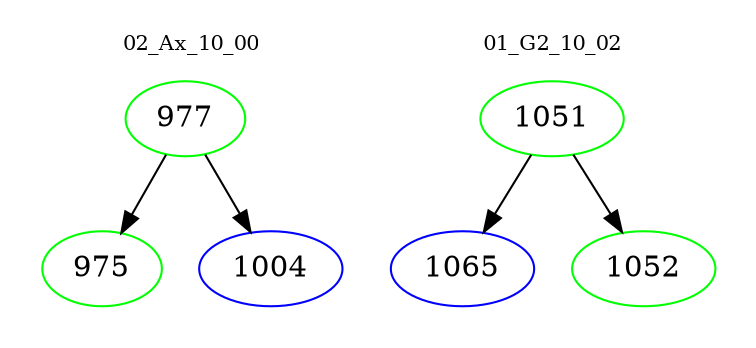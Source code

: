 digraph{
subgraph cluster_0 {
color = white
label = "02_Ax_10_00";
fontsize=10;
T0_977 [label="977", color="green"]
T0_977 -> T0_975 [color="black"]
T0_975 [label="975", color="green"]
T0_977 -> T0_1004 [color="black"]
T0_1004 [label="1004", color="blue"]
}
subgraph cluster_1 {
color = white
label = "01_G2_10_02";
fontsize=10;
T1_1051 [label="1051", color="green"]
T1_1051 -> T1_1065 [color="black"]
T1_1065 [label="1065", color="blue"]
T1_1051 -> T1_1052 [color="black"]
T1_1052 [label="1052", color="green"]
}
}
